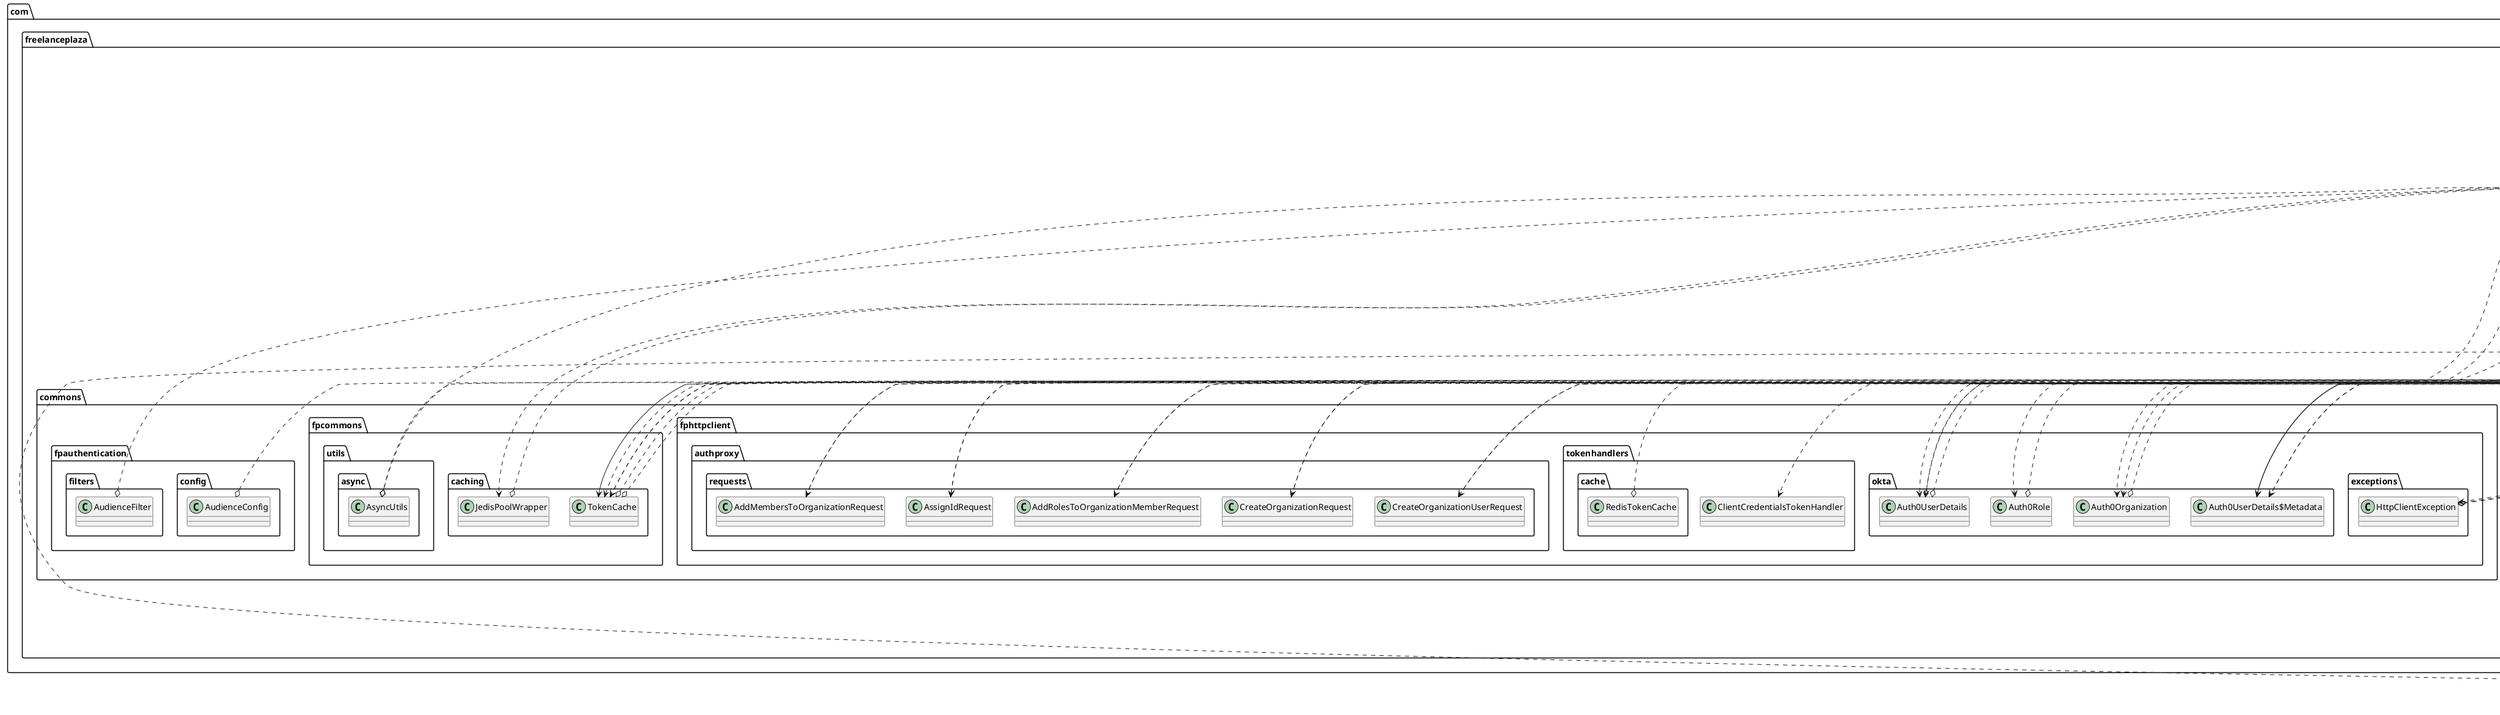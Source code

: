 @startuml
'https://plantuml.com/class-diagram

' GENERATE CLASS DIAGRAM ===========
' Generator       : it.brunasti.java.diagrammer.ClassDiagrammer
' Path            : [/Users/paolo/Work/Tadaah/fp-backend-auth-proxy/build/classes/java/main]
' Java Files Path : [/Users/paolo/Work/Tadaah/fp-backend-auth-proxy/src/main/java/]
' Configuration   : [/Users/paolo/IdeaProjects/mine/java-diagrammer/temp/tadaah/config.json]
' Generated at    : Fri Jan 17 20:03:25 CET 2025
'
'   Stat infos    :
'       Files : [40]
'       Lines : [1079]
'     Classes : [40]
'     Methods : [188]
'      Fields : [82]



' CLASSES =======
class com.freelanceplaza.authproxy.idassigner.apiports.OktaMachineToMachineApiPort$1
class com.freelanceplaza.authproxy.config.AuthTokenValidatorIssuers
class com.freelanceplaza.authproxy.idassigner.apiports.OktaAuthPortAggregator
enum com.freelanceplaza.authproxy.idassigner.PasswordGenerator$CharType{
  LOWER
  UPPER
  NUMBER
  SPECIAL
}
class com.freelanceplaza.authproxy.idassigner.controller.OktaController
class com.freelanceplaza.authproxy.security.FPJwtDecoders$ExtendedJwtDecoder
class com.freelanceplaza.authproxy.idassigner.apiports.OktaAuthPortAggregator$1
class com.freelanceplaza.authproxy.controllers.TokenController
class com.freelanceplaza.authproxy.idassigner.apiports.OktaMachineToMachineApiPort$Auth0AssignUserMetadataRequest
class com.freelanceplaza.authproxy.config.ApplicationConfiguration
class com.freelanceplaza.authproxy.idassigner.apiports.OktaMachineToMachineApiPort$5
class com.freelanceplaza.authproxy.idassigner.apiports.OktaMachineToMachineApiPort$4
class com.freelanceplaza.authproxy.idassigner.CreateUserAuth0Request
class com.freelanceplaza.authproxy.idassigner.apiports.OktaMachineToMachineApiPort$3
class com.freelanceplaza.authproxy.idassigner.apiports.OktaMachineToMachineApiPort$2
class com.freelanceplaza.authproxy.idassigner.apiports.OktaMachineToMachineApiPort$9
class com.freelanceplaza.authproxy.idassigner.apiports.OktaMachineToMachineApiPort$10
class com.freelanceplaza.authproxy.idassigner.apiports.OktaMachineToMachineApiPort$8
class com.freelanceplaza.authproxy.idassigner.apiports.OktaMachineToMachineApiPort$7
class com.freelanceplaza.authproxy.idassigner.apiports.OktaMachineToMachineApiPort$11
class com.freelanceplaza.authproxy.idassigner.apiports.OktaMachineToMachineApiPort$12
class com.freelanceplaza.authproxy.idassigner.apiports.OktaMachineToMachineApiPort$6
class com.freelanceplaza.authproxy.exceptions.ServiceExceptionHandler
class com.freelanceplaza.authproxy.AuthProxyApplication
class com.freelanceplaza.authproxy.exceptions.ErrorResponse
class com.freelanceplaza.authproxy.exceptions.NotFoundException
class com.freelanceplaza.authproxy.idassigner.PasswordGenerator$PasswordGeneratorConfiguration$PasswordGeneratorConfigurationBuilder
class com.freelanceplaza.authproxy.config.ApiPortConfiguration$OktaAuthPortWrapper
class com.freelanceplaza.authproxy.security.FPJwtDecoders
class com.freelanceplaza.authproxy.config.ApiPortConfiguration
class com.freelanceplaza.authproxy.exceptions.AuthProxyException
class com.freelanceplaza.authproxy.config.SecurityConfig
class com.freelanceplaza.authproxy.config.RedisConfiguration
class com.freelanceplaza.authproxy.exceptions.OktaPortException
class com.freelanceplaza.authproxy.idassigner.PasswordGenerator
class com.freelanceplaza.authproxy.config.ApiPortConfiguration$TenantConfiguration
class com.freelanceplaza.authproxy.idassigner.PasswordGenerator$PasswordGeneratorConfiguration
class com.freelanceplaza.authproxy.idassigner.apiports.OktaMachineToMachineApiPort
class com.freelanceplaza.authproxy.security.FPJwtDecoders$JwtDecoderBundle
class com.freelanceplaza.authproxy.idassigner.PasswordGenerator$1

' INHERITANCES =======
java.lang.Enum <|-- com.freelanceplaza.authproxy.idassigner.PasswordGenerator$CharType
java.lang.RuntimeException <|-- com.freelanceplaza.authproxy.exceptions.NotFoundException
java.lang.RuntimeException <|-- com.freelanceplaza.authproxy.exceptions.AuthProxyException
java.lang.RuntimeException <|-- com.freelanceplaza.authproxy.exceptions.OktaPortException

' IMPLEMENT INTERFACE =======

' FIELDS =======
com.freelanceplaza.authproxy.idassigner.apiports.OktaMachineToMachineApiPort$1 --> com.freelanceplaza.authproxy.idassigner.apiports.OktaMachineToMachineApiPort
com.freelanceplaza.authproxy.idassigner.apiports.OktaAuthPortAggregator --> com.freelanceplaza.authproxy.idassigner.PasswordGenerator
com.freelanceplaza.authproxy.idassigner.apiports.OktaAuthPortAggregator --> com.freelanceplaza.commons.fpcommons.caching.TokenCache
com.freelanceplaza.authproxy.idassigner.controller.OktaController --> com.freelanceplaza.authproxy.idassigner.apiports.OktaAuthPortAggregator
com.freelanceplaza.authproxy.idassigner.apiports.OktaAuthPortAggregator$1 --> com.freelanceplaza.authproxy.idassigner.apiports.OktaAuthPortAggregator
com.freelanceplaza.authproxy.idassigner.apiports.OktaMachineToMachineApiPort$Auth0AssignUserMetadataRequest --> com.freelanceplaza.commons.fphttpclient.okta.Auth0UserDetails$Metadata
com.freelanceplaza.authproxy.idassigner.apiports.OktaMachineToMachineApiPort$5 --> com.freelanceplaza.authproxy.idassigner.apiports.OktaMachineToMachineApiPort
com.freelanceplaza.authproxy.idassigner.apiports.OktaMachineToMachineApiPort$4 --> com.freelanceplaza.authproxy.idassigner.apiports.OktaMachineToMachineApiPort
com.freelanceplaza.authproxy.idassigner.CreateUserAuth0Request --> com.freelanceplaza.commons.fphttpclient.okta.Auth0UserDetails$Metadata
com.freelanceplaza.authproxy.idassigner.apiports.OktaMachineToMachineApiPort$3 --> com.freelanceplaza.authproxy.idassigner.apiports.OktaMachineToMachineApiPort
com.freelanceplaza.authproxy.idassigner.apiports.OktaMachineToMachineApiPort$2 --> com.freelanceplaza.authproxy.idassigner.apiports.OktaMachineToMachineApiPort
com.freelanceplaza.authproxy.idassigner.apiports.OktaMachineToMachineApiPort$9 --> com.freelanceplaza.authproxy.idassigner.apiports.OktaMachineToMachineApiPort
com.freelanceplaza.authproxy.idassigner.apiports.OktaMachineToMachineApiPort$10 --> com.freelanceplaza.authproxy.idassigner.apiports.OktaMachineToMachineApiPort
com.freelanceplaza.authproxy.idassigner.apiports.OktaMachineToMachineApiPort$8 --> com.freelanceplaza.authproxy.idassigner.apiports.OktaMachineToMachineApiPort
com.freelanceplaza.authproxy.idassigner.apiports.OktaMachineToMachineApiPort$7 --> com.freelanceplaza.authproxy.idassigner.apiports.OktaMachineToMachineApiPort
com.freelanceplaza.authproxy.idassigner.apiports.OktaMachineToMachineApiPort$11 --> com.freelanceplaza.authproxy.idassigner.apiports.OktaMachineToMachineApiPort
com.freelanceplaza.authproxy.idassigner.apiports.OktaMachineToMachineApiPort$12 --> com.freelanceplaza.authproxy.idassigner.apiports.OktaMachineToMachineApiPort
com.freelanceplaza.authproxy.idassigner.apiports.OktaMachineToMachineApiPort$6 --> com.freelanceplaza.authproxy.idassigner.apiports.OktaMachineToMachineApiPort
com.freelanceplaza.authproxy.config.ApiPortConfiguration$OktaAuthPortWrapper --> com.freelanceplaza.authproxy.idassigner.apiports.OktaMachineToMachineApiPort
com.freelanceplaza.authproxy.config.SecurityConfig --> com.freelanceplaza.authproxy.config.AuthTokenValidatorIssuers
com.freelanceplaza.authproxy.idassigner.PasswordGenerator --> com.freelanceplaza.authproxy.idassigner.PasswordGenerator$PasswordGeneratorConfiguration

' USES =======
com.freelanceplaza.authproxy.idassigner.apiports.OktaMachineToMachineApiPort$1 ..> com.freelanceplaza.authproxy.idassigner.apiports.OktaMachineToMachineApiPort
com.freelanceplaza.authproxy.config.AuthTokenValidatorIssuers ..> com.freelanceplaza.authproxy.config.AuthTokenValidatorIssuers
com.freelanceplaza.authproxy.idassigner.apiports.OktaAuthPortAggregator ..> com.freelanceplaza.commons.fphttpclient.authproxy.requests.AssignIdRequest
com.freelanceplaza.authproxy.idassigner.apiports.OktaAuthPortAggregator ..> com.freelanceplaza.commons.fphttpclient.okta.Auth0Organization
com.freelanceplaza.authproxy.idassigner.apiports.OktaAuthPortAggregator ..> com.freelanceplaza.commons.fphttpclient.authproxy.requests.CreateOrganizationRequest
com.freelanceplaza.authproxy.idassigner.apiports.OktaAuthPortAggregator ..> com.freelanceplaza.authproxy.config.ApiPortConfiguration$OktaAuthPortWrapper
com.freelanceplaza.authproxy.idassigner.apiports.OktaAuthPortAggregator ..> com.freelanceplaza.commons.fphttpclient.authproxy.requests.AddMembersToOrganizationRequest
com.freelanceplaza.authproxy.idassigner.apiports.OktaAuthPortAggregator ..> com.freelanceplaza.commons.fphttpclient.authproxy.requests.AddRolesToOrganizationMemberRequest
com.freelanceplaza.authproxy.idassigner.apiports.OktaAuthPortAggregator ..> com.freelanceplaza.commons.fphttpclient.okta.Auth0UserDetails
com.freelanceplaza.authproxy.idassigner.apiports.OktaAuthPortAggregator ..> com.freelanceplaza.commons.fphttpclient.authproxy.requests.CreateOrganizationUserRequest
com.freelanceplaza.authproxy.idassigner.apiports.OktaAuthPortAggregator ..> com.freelanceplaza.authproxy.exceptions.OktaPortException
com.freelanceplaza.authproxy.idassigner.apiports.OktaAuthPortAggregator ..> com.freelanceplaza.authproxy.idassigner.PasswordGenerator
com.freelanceplaza.authproxy.idassigner.apiports.OktaAuthPortAggregator ..> com.freelanceplaza.commons.fpcommons.caching.TokenCache
com.freelanceplaza.authproxy.idassigner.apiports.OktaAuthPortAggregator ..> com.freelanceplaza.commons.fphttpclient.okta.Auth0Role
com.freelanceplaza.authproxy.idassigner.controller.OktaController ..> com.freelanceplaza.commons.fphttpclient.authproxy.requests.AssignIdRequest
com.freelanceplaza.authproxy.idassigner.controller.OktaController ..> com.freelanceplaza.commons.fphttpclient.authproxy.requests.CreateOrganizationUserRequest
com.freelanceplaza.authproxy.idassigner.controller.OktaController ..> com.freelanceplaza.commons.fphttpclient.authproxy.requests.CreateOrganizationRequest
com.freelanceplaza.authproxy.idassigner.controller.OktaController ..> com.freelanceplaza.commons.fphttpclient.authproxy.requests.AddMembersToOrganizationRequest
com.freelanceplaza.authproxy.idassigner.controller.OktaController ..> com.freelanceplaza.commons.fphttpclient.authproxy.requests.AddRolesToOrganizationMemberRequest
com.freelanceplaza.authproxy.idassigner.controller.OktaController ..> com.freelanceplaza.authproxy.idassigner.apiports.OktaAuthPortAggregator
com.freelanceplaza.authproxy.security.FPJwtDecoders$ExtendedJwtDecoder ..> com.freelanceplaza.authproxy.security.FPJwtDecoders$JwtDecoderBundle
com.freelanceplaza.authproxy.idassigner.apiports.OktaAuthPortAggregator$1 ..> com.freelanceplaza.authproxy.idassigner.apiports.OktaAuthPortAggregator
com.freelanceplaza.authproxy.idassigner.apiports.OktaMachineToMachineApiPort$Auth0AssignUserMetadataRequest ..> com.freelanceplaza.commons.fphttpclient.okta.Auth0UserDetails$Metadata
com.freelanceplaza.authproxy.idassigner.apiports.OktaMachineToMachineApiPort$Auth0AssignUserMetadataRequest ..> com.freelanceplaza.authproxy.idassigner.apiports.OktaMachineToMachineApiPort$Auth0AssignUserMetadataRequest
com.freelanceplaza.authproxy.idassigner.apiports.OktaMachineToMachineApiPort$5 ..> com.freelanceplaza.authproxy.idassigner.apiports.OktaMachineToMachineApiPort
com.freelanceplaza.authproxy.idassigner.apiports.OktaMachineToMachineApiPort$4 ..> com.freelanceplaza.authproxy.idassigner.apiports.OktaMachineToMachineApiPort
com.freelanceplaza.authproxy.idassigner.CreateUserAuth0Request ..> com.freelanceplaza.commons.fphttpclient.okta.Auth0UserDetails$Metadata
com.freelanceplaza.authproxy.idassigner.CreateUserAuth0Request ..> com.freelanceplaza.authproxy.idassigner.CreateUserAuth0Request
com.freelanceplaza.authproxy.idassigner.apiports.OktaMachineToMachineApiPort$3 ..> com.freelanceplaza.authproxy.idassigner.apiports.OktaMachineToMachineApiPort
com.freelanceplaza.authproxy.idassigner.apiports.OktaMachineToMachineApiPort$2 ..> com.freelanceplaza.authproxy.idassigner.apiports.OktaMachineToMachineApiPort
com.freelanceplaza.authproxy.idassigner.apiports.OktaMachineToMachineApiPort$9 ..> com.freelanceplaza.authproxy.idassigner.apiports.OktaMachineToMachineApiPort
com.freelanceplaza.authproxy.idassigner.apiports.OktaMachineToMachineApiPort$10 ..> com.freelanceplaza.authproxy.idassigner.apiports.OktaMachineToMachineApiPort
com.freelanceplaza.authproxy.idassigner.apiports.OktaMachineToMachineApiPort$8 ..> com.freelanceplaza.authproxy.idassigner.apiports.OktaMachineToMachineApiPort
com.freelanceplaza.authproxy.idassigner.apiports.OktaMachineToMachineApiPort$7 ..> com.freelanceplaza.authproxy.idassigner.apiports.OktaMachineToMachineApiPort
com.freelanceplaza.authproxy.idassigner.apiports.OktaMachineToMachineApiPort$11 ..> com.freelanceplaza.authproxy.idassigner.apiports.OktaMachineToMachineApiPort
com.freelanceplaza.authproxy.idassigner.apiports.OktaMachineToMachineApiPort$12 ..> com.freelanceplaza.authproxy.idassigner.apiports.OktaMachineToMachineApiPort
com.freelanceplaza.authproxy.idassigner.apiports.OktaMachineToMachineApiPort$6 ..> com.freelanceplaza.authproxy.idassigner.apiports.OktaMachineToMachineApiPort
com.freelanceplaza.authproxy.exceptions.ServiceExceptionHandler ..> com.freelanceplaza.authproxy.exceptions.NotFoundException
com.freelanceplaza.authproxy.exceptions.ServiceExceptionHandler ..> com.freelanceplaza.commons.fphttpclient.exceptions.HttpClientException
com.freelanceplaza.authproxy.exceptions.ErrorResponse ..> com.freelanceplaza.authproxy.exceptions.ErrorResponse
com.freelanceplaza.authproxy.idassigner.PasswordGenerator$PasswordGeneratorConfiguration$PasswordGeneratorConfigurationBuilder ..> com.freelanceplaza.authproxy.idassigner.PasswordGenerator$PasswordGeneratorConfiguration$PasswordGeneratorConfigurationBuilder
com.freelanceplaza.authproxy.idassigner.PasswordGenerator$PasswordGeneratorConfiguration$PasswordGeneratorConfigurationBuilder ..> C
com.freelanceplaza.authproxy.idassigner.PasswordGenerator$PasswordGeneratorConfiguration$PasswordGeneratorConfigurationBuilder ..> com.freelanceplaza.authproxy.idassigner.PasswordGenerator$PasswordGeneratorConfiguration
com.freelanceplaza.authproxy.config.ApiPortConfiguration$OktaAuthPortWrapper ..> com.freelanceplaza.authproxy.idassigner.apiports.OktaMachineToMachineApiPort
com.freelanceplaza.authproxy.config.ApiPortConfiguration$OktaAuthPortWrapper ..> com.freelanceplaza.authproxy.config.ApiPortConfiguration$OktaAuthPortWrapper
com.freelanceplaza.authproxy.security.FPJwtDecoders ..> com.freelanceplaza.authproxy.security.FPJwtDecoders$JwtDecoderBundle
com.freelanceplaza.authproxy.config.ApiPortConfiguration ..> com.freelanceplaza.authproxy.idassigner.apiports.OktaAuthPortAggregator
com.freelanceplaza.authproxy.config.ApiPortConfiguration ..> com.freelanceplaza.commons.fpcommons.caching.TokenCache
com.freelanceplaza.authproxy.config.ApiPortConfiguration ..> com.freelanceplaza.authproxy.idassigner.PasswordGenerator
com.freelanceplaza.authproxy.config.ApiPortConfiguration ..> com.freelanceplaza.authproxy.config.ApiPortConfiguration
com.freelanceplaza.authproxy.config.ApiPortConfiguration ..> com.freelanceplaza.authproxy.config.ApiPortConfiguration$OktaAuthPortWrapper
com.freelanceplaza.authproxy.config.SecurityConfig ..> com.freelanceplaza.authproxy.idassigner.PasswordGenerator
com.freelanceplaza.authproxy.config.SecurityConfig ..> com.freelanceplaza.authproxy.config.AuthTokenValidatorIssuers
com.freelanceplaza.authproxy.config.RedisConfiguration ..> com.freelanceplaza.commons.fpcommons.caching.JedisPoolWrapper
com.freelanceplaza.authproxy.config.RedisConfiguration ..> com.freelanceplaza.commons.fpcommons.caching.TokenCache
com.freelanceplaza.authproxy.config.RedisConfiguration ..> com.freelanceplaza.authproxy.config.RedisConfiguration
com.freelanceplaza.authproxy.idassigner.PasswordGenerator ..> com.freelanceplaza.authproxy.idassigner.PasswordGenerator$PasswordGeneratorConfiguration
com.freelanceplaza.authproxy.idassigner.PasswordGenerator ..> com.freelanceplaza.authproxy.idassigner.PasswordGenerator$CharType
com.freelanceplaza.authproxy.idassigner.PasswordGenerator ..> C
com.freelanceplaza.authproxy.config.ApiPortConfiguration$TenantConfiguration ..> com.freelanceplaza.authproxy.config.ApiPortConfiguration$TenantConfiguration
com.freelanceplaza.authproxy.idassigner.PasswordGenerator$PasswordGeneratorConfiguration ..> C
com.freelanceplaza.authproxy.idassigner.PasswordGenerator$PasswordGeneratorConfiguration ..> com.freelanceplaza.authproxy.idassigner.PasswordGenerator$PasswordGeneratorConfiguration$PasswordGeneratorConfigurationBuilder
com.freelanceplaza.authproxy.idassigner.apiports.OktaMachineToMachineApiPort ..> com.freelanceplaza.commons.fphttpclient.tokenhandlers.ClientCredentialsTokenHandler
com.freelanceplaza.authproxy.idassigner.apiports.OktaMachineToMachineApiPort ..> com.freelanceplaza.commons.fphttpclient.okta.Auth0UserDetails
com.freelanceplaza.authproxy.idassigner.apiports.OktaMachineToMachineApiPort ..> com.freelanceplaza.commons.fphttpclient.okta.Auth0Organization
com.freelanceplaza.authproxy.idassigner.apiports.OktaMachineToMachineApiPort ..> com.freelanceplaza.authproxy.idassigner.CreateUserAuth0Request
com.freelanceplaza.authproxy.idassigner.apiports.OktaMachineToMachineApiPort ..> com.freelanceplaza.authproxy.exceptions.NotFoundException

' IMPORTS =======
' Java Files Path : /Users/paolo/Work/Tadaah/fp-backend-auth-proxy/src/main/java/
' com.freelanceplaza.authproxy.idassigner.apiports.OktaMachineToMachineApiPort$1

' com.freelanceplaza.authproxy.config.AuthTokenValidatorIssuers

' com.freelanceplaza.authproxy.idassigner.apiports.OktaAuthPortAggregator
com.freelanceplaza.authproxy.idassigner.apiports.OktaAuthPortAggregator ..o com.freelanceplaza.commons.fphttpclient.okta.Auth0Organization
com.freelanceplaza.authproxy.idassigner.apiports.OktaAuthPortAggregator ..o com.freelanceplaza.commons.fpcommons.caching.TokenCache
com.freelanceplaza.authproxy.idassigner.apiports.OktaAuthPortAggregator ..o com.freelanceplaza.authproxy.idassigner.CreateUserAuth0Request
com.freelanceplaza.authproxy.idassigner.apiports.OktaAuthPortAggregator ..o com.freelanceplaza.commons.fphttpclient.okta.Auth0UserDetails
com.freelanceplaza.authproxy.idassigner.apiports.OktaAuthPortAggregator ..o com.freelanceplaza.authproxy.exceptions.NotFoundException
com.freelanceplaza.authproxy.idassigner.apiports.OktaAuthPortAggregator ..o com.freelanceplaza.commons.fphttpclient.okta.Auth0Role
com.freelanceplaza.authproxy.idassigner.apiports.OktaAuthPortAggregator ..o com.freelanceplaza.authproxy.config.ApiPortConfiguration
com.freelanceplaza.authproxy.idassigner.apiports.OktaAuthPortAggregator ..o com.freelanceplaza.authproxy.exceptions.AuthProxyException
com.freelanceplaza.authproxy.idassigner.apiports.OktaAuthPortAggregator ..o com.freelanceplaza.authproxy.exceptions.OktaPortException
com.freelanceplaza.authproxy.idassigner.apiports.OktaAuthPortAggregator ..o com.freelanceplaza.authproxy.idassigner.PasswordGenerator
com.freelanceplaza.authproxy.idassigner.apiports.OktaAuthPortAggregator ..o com.freelanceplaza.commons.fphttpclient.exceptions.HttpClientException

' com.freelanceplaza.authproxy.idassigner.PasswordGenerator$CharType

' com.freelanceplaza.authproxy.idassigner.controller.OktaController
com.freelanceplaza.authproxy.idassigner.controller.OktaController ..o com.freelanceplaza.commons.fpcommons.utils.async.AsyncUtils
com.freelanceplaza.authproxy.idassigner.controller.OktaController ..o com.freelanceplaza.authproxy.idassigner.apiports.OktaAuthPortAggregator
com.freelanceplaza.authproxy.idassigner.controller.OktaController ..o com.freelanceplaza.commons.fphttpclient.okta.Auth0UserDetails

' com.freelanceplaza.authproxy.security.FPJwtDecoders$ExtendedJwtDecoder

' com.freelanceplaza.authproxy.idassigner.apiports.OktaAuthPortAggregator$1

' com.freelanceplaza.authproxy.controllers.TokenController

' com.freelanceplaza.authproxy.idassigner.apiports.OktaMachineToMachineApiPort$Auth0AssignUserMetadataRequest

' com.freelanceplaza.authproxy.config.ApplicationConfiguration
com.freelanceplaza.authproxy.config.ApplicationConfiguration ..o com.freelanceplaza.commons.fpcommons.utils.async.AsyncUtils

' com.freelanceplaza.authproxy.idassigner.apiports.OktaMachineToMachineApiPort$5

' com.freelanceplaza.authproxy.idassigner.apiports.OktaMachineToMachineApiPort$4

' com.freelanceplaza.authproxy.idassigner.CreateUserAuth0Request

' com.freelanceplaza.authproxy.idassigner.apiports.OktaMachineToMachineApiPort$3

' com.freelanceplaza.authproxy.idassigner.apiports.OktaMachineToMachineApiPort$2

' com.freelanceplaza.authproxy.idassigner.apiports.OktaMachineToMachineApiPort$9

' com.freelanceplaza.authproxy.idassigner.apiports.OktaMachineToMachineApiPort$10

' com.freelanceplaza.authproxy.idassigner.apiports.OktaMachineToMachineApiPort$8

' com.freelanceplaza.authproxy.idassigner.apiports.OktaMachineToMachineApiPort$7

' com.freelanceplaza.authproxy.idassigner.apiports.OktaMachineToMachineApiPort$11

' com.freelanceplaza.authproxy.idassigner.apiports.OktaMachineToMachineApiPort$12

' com.freelanceplaza.authproxy.idassigner.apiports.OktaMachineToMachineApiPort$6

' com.freelanceplaza.authproxy.exceptions.ServiceExceptionHandler
com.freelanceplaza.authproxy.exceptions.ServiceExceptionHandler ..o com.freelanceplaza.commons.fphttpclient.exceptions.HttpClientException

' com.freelanceplaza.authproxy.AuthProxyApplication

' com.freelanceplaza.authproxy.exceptions.ErrorResponse

' com.freelanceplaza.authproxy.exceptions.NotFoundException

' com.freelanceplaza.authproxy.idassigner.PasswordGenerator$PasswordGeneratorConfiguration$PasswordGeneratorConfigurationBuilder

' com.freelanceplaza.authproxy.config.ApiPortConfiguration$OktaAuthPortWrapper

' com.freelanceplaza.authproxy.security.FPJwtDecoders

' com.freelanceplaza.authproxy.config.ApiPortConfiguration

' com.freelanceplaza.authproxy.exceptions.AuthProxyException

' com.freelanceplaza.authproxy.config.SecurityConfig
com.freelanceplaza.authproxy.config.SecurityConfig ..o com.freelanceplaza.commons.fpauthentication.filters.AudienceFilter
com.freelanceplaza.authproxy.config.SecurityConfig ..o com.freelanceplaza.commons.fpauthentication.config.AudienceConfig
com.freelanceplaza.authproxy.config.SecurityConfig ..o com.freelanceplaza.authproxy.security.FPJwtDecoders
com.freelanceplaza.authproxy.config.SecurityConfig ..o com.freelanceplaza.authproxy.idassigner.PasswordGenerator

' com.freelanceplaza.authproxy.config.RedisConfiguration
com.freelanceplaza.authproxy.config.RedisConfiguration ..o com.freelanceplaza.commons.fpcommons.caching.TokenCache
com.freelanceplaza.authproxy.config.RedisConfiguration ..o com.freelanceplaza.commons.fpcommons.caching.JedisPoolWrapper
com.freelanceplaza.authproxy.config.RedisConfiguration ..o com.freelanceplaza.commons.fphttpclient.tokenhandlers.cache.RedisTokenCache

' com.freelanceplaza.authproxy.exceptions.OktaPortException

' com.freelanceplaza.authproxy.idassigner.PasswordGenerator

' com.freelanceplaza.authproxy.config.ApiPortConfiguration$TenantConfiguration

' com.freelanceplaza.authproxy.idassigner.PasswordGenerator$PasswordGeneratorConfiguration

' com.freelanceplaza.authproxy.idassigner.apiports.OktaMachineToMachineApiPort

' com.freelanceplaza.authproxy.security.FPJwtDecoders$JwtDecoderBundle

' com.freelanceplaza.authproxy.idassigner.PasswordGenerator$1



@enduml
